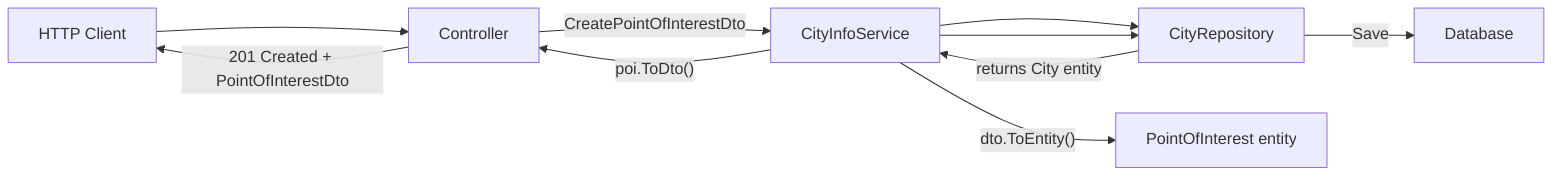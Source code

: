 flowchart LR
    client["HTTP Client"] --> controller["Controller"]
    controller -- "CreatePointOfInterestDto" --> service["CityInfoService"]
    service --> repo["CityRepository"]
    repo -- "returns City entity" --> service
    service -- "dto.ToEntity()" --> poi["PointOfInterest entity"]
    service --> repo
    repo -- "Save" --> db["Database"]
    service -- "poi.ToDto()" --> controller
    controller -- "201 Created + PointOfInterestDto" --> client
